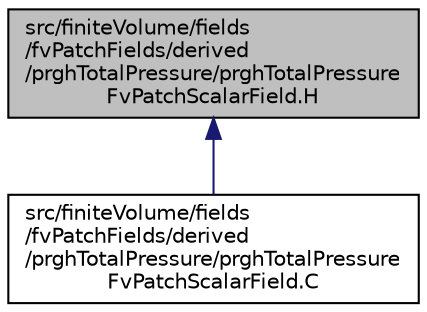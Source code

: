 digraph "src/finiteVolume/fields/fvPatchFields/derived/prghTotalPressure/prghTotalPressureFvPatchScalarField.H"
{
  bgcolor="transparent";
  edge [fontname="Helvetica",fontsize="10",labelfontname="Helvetica",labelfontsize="10"];
  node [fontname="Helvetica",fontsize="10",shape=record];
  Node1 [label="src/finiteVolume/fields\l/fvPatchFields/derived\l/prghTotalPressure/prghTotalPressure\lFvPatchScalarField.H",height=0.2,width=0.4,color="black", fillcolor="grey75", style="filled", fontcolor="black"];
  Node1 -> Node2 [dir="back",color="midnightblue",fontsize="10",style="solid",fontname="Helvetica"];
  Node2 [label="src/finiteVolume/fields\l/fvPatchFields/derived\l/prghTotalPressure/prghTotalPressure\lFvPatchScalarField.C",height=0.2,width=0.4,color="black",URL="$a05597.html"];
}
